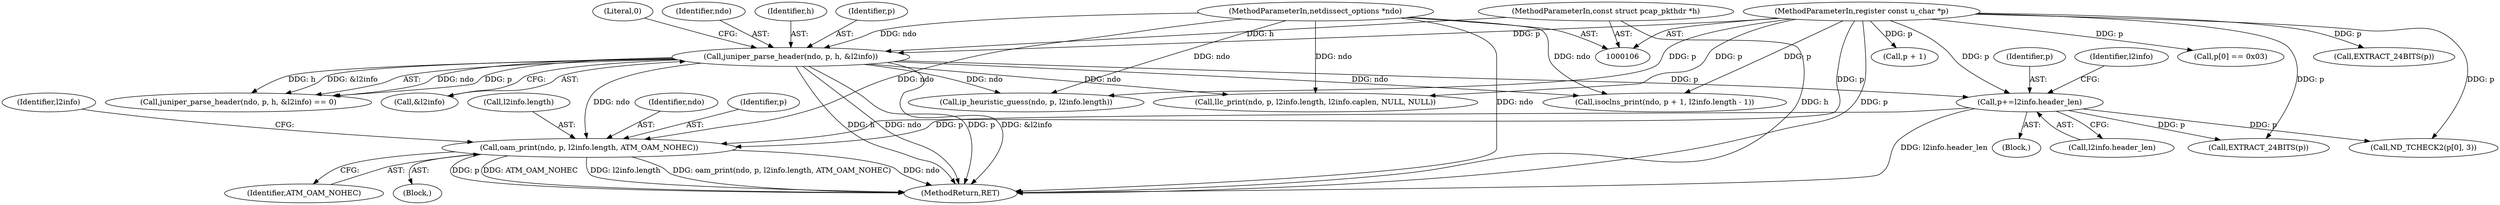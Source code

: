 digraph "0_tcpdump_b534e304568585707c4a92422aeca25cf908ff02@pointer" {
"1000145" [label="(Call,oam_print(ndo, p, l2info.length, ATM_OAM_NOHEC))"];
"1000120" [label="(Call,juniper_parse_header(ndo, p, h, &l2info))"];
"1000107" [label="(MethodParameterIn,netdissect_options *ndo)"];
"1000109" [label="(MethodParameterIn,register const u_char *p)"];
"1000108" [label="(MethodParameterIn,const struct pcap_pkthdr *h)"];
"1000131" [label="(Call,p+=l2info.header_len)"];
"1000110" [label="(Block,)"];
"1000202" [label="(Call,p + 1)"];
"1000174" [label="(Call,llc_print(ndo, p, l2info.length, l2info.caplen, NULL, NULL))"];
"1000107" [label="(MethodParameterIn,netdissect_options *ndo)"];
"1000151" [label="(Identifier,ATM_OAM_NOHEC)"];
"1000147" [label="(Identifier,p)"];
"1000119" [label="(Call,juniper_parse_header(ndo, p, h, &l2info) == 0)"];
"1000194" [label="(Call,p[0] == 0x03)"];
"1000124" [label="(Call,&l2info)"];
"1000131" [label="(Call,p+=l2info.header_len)"];
"1000123" [label="(Identifier,h)"];
"1000122" [label="(Identifier,p)"];
"1000216" [label="(Call,ip_heuristic_guess(ndo, p, l2info.length))"];
"1000126" [label="(Literal,0)"];
"1000109" [label="(MethodParameterIn,register const u_char *p)"];
"1000133" [label="(Call,l2info.header_len)"];
"1000164" [label="(Call,EXTRACT_24BITS(p))"];
"1000154" [label="(Identifier,l2info)"];
"1000132" [label="(Identifier,p)"];
"1000120" [label="(Call,juniper_parse_header(ndo, p, h, &l2info))"];
"1000140" [label="(Identifier,l2info)"];
"1000145" [label="(Call,oam_print(ndo, p, l2info.length, ATM_OAM_NOHEC))"];
"1000156" [label="(Call,ND_TCHECK2(p[0], 3))"];
"1000240" [label="(MethodReturn,RET)"];
"1000121" [label="(Identifier,ndo)"];
"1000144" [label="(Block,)"];
"1000200" [label="(Call,isoclns_print(ndo, p + 1, l2info.length - 1))"];
"1000146" [label="(Identifier,ndo)"];
"1000108" [label="(MethodParameterIn,const struct pcap_pkthdr *h)"];
"1000168" [label="(Call,EXTRACT_24BITS(p))"];
"1000148" [label="(Call,l2info.length)"];
"1000145" -> "1000144"  [label="AST: "];
"1000145" -> "1000151"  [label="CFG: "];
"1000146" -> "1000145"  [label="AST: "];
"1000147" -> "1000145"  [label="AST: "];
"1000148" -> "1000145"  [label="AST: "];
"1000151" -> "1000145"  [label="AST: "];
"1000154" -> "1000145"  [label="CFG: "];
"1000145" -> "1000240"  [label="DDG: ATM_OAM_NOHEC"];
"1000145" -> "1000240"  [label="DDG: l2info.length"];
"1000145" -> "1000240"  [label="DDG: oam_print(ndo, p, l2info.length, ATM_OAM_NOHEC)"];
"1000145" -> "1000240"  [label="DDG: ndo"];
"1000145" -> "1000240"  [label="DDG: p"];
"1000120" -> "1000145"  [label="DDG: ndo"];
"1000107" -> "1000145"  [label="DDG: ndo"];
"1000131" -> "1000145"  [label="DDG: p"];
"1000109" -> "1000145"  [label="DDG: p"];
"1000120" -> "1000119"  [label="AST: "];
"1000120" -> "1000124"  [label="CFG: "];
"1000121" -> "1000120"  [label="AST: "];
"1000122" -> "1000120"  [label="AST: "];
"1000123" -> "1000120"  [label="AST: "];
"1000124" -> "1000120"  [label="AST: "];
"1000126" -> "1000120"  [label="CFG: "];
"1000120" -> "1000240"  [label="DDG: h"];
"1000120" -> "1000240"  [label="DDG: ndo"];
"1000120" -> "1000240"  [label="DDG: p"];
"1000120" -> "1000240"  [label="DDG: &l2info"];
"1000120" -> "1000119"  [label="DDG: ndo"];
"1000120" -> "1000119"  [label="DDG: p"];
"1000120" -> "1000119"  [label="DDG: h"];
"1000120" -> "1000119"  [label="DDG: &l2info"];
"1000107" -> "1000120"  [label="DDG: ndo"];
"1000109" -> "1000120"  [label="DDG: p"];
"1000108" -> "1000120"  [label="DDG: h"];
"1000120" -> "1000131"  [label="DDG: p"];
"1000120" -> "1000174"  [label="DDG: ndo"];
"1000120" -> "1000200"  [label="DDG: ndo"];
"1000120" -> "1000216"  [label="DDG: ndo"];
"1000107" -> "1000106"  [label="AST: "];
"1000107" -> "1000240"  [label="DDG: ndo"];
"1000107" -> "1000174"  [label="DDG: ndo"];
"1000107" -> "1000200"  [label="DDG: ndo"];
"1000107" -> "1000216"  [label="DDG: ndo"];
"1000109" -> "1000106"  [label="AST: "];
"1000109" -> "1000240"  [label="DDG: p"];
"1000109" -> "1000131"  [label="DDG: p"];
"1000109" -> "1000156"  [label="DDG: p"];
"1000109" -> "1000164"  [label="DDG: p"];
"1000109" -> "1000168"  [label="DDG: p"];
"1000109" -> "1000174"  [label="DDG: p"];
"1000109" -> "1000194"  [label="DDG: p"];
"1000109" -> "1000200"  [label="DDG: p"];
"1000109" -> "1000202"  [label="DDG: p"];
"1000109" -> "1000216"  [label="DDG: p"];
"1000108" -> "1000106"  [label="AST: "];
"1000108" -> "1000240"  [label="DDG: h"];
"1000131" -> "1000110"  [label="AST: "];
"1000131" -> "1000133"  [label="CFG: "];
"1000132" -> "1000131"  [label="AST: "];
"1000133" -> "1000131"  [label="AST: "];
"1000140" -> "1000131"  [label="CFG: "];
"1000131" -> "1000240"  [label="DDG: l2info.header_len"];
"1000131" -> "1000156"  [label="DDG: p"];
"1000131" -> "1000164"  [label="DDG: p"];
}
